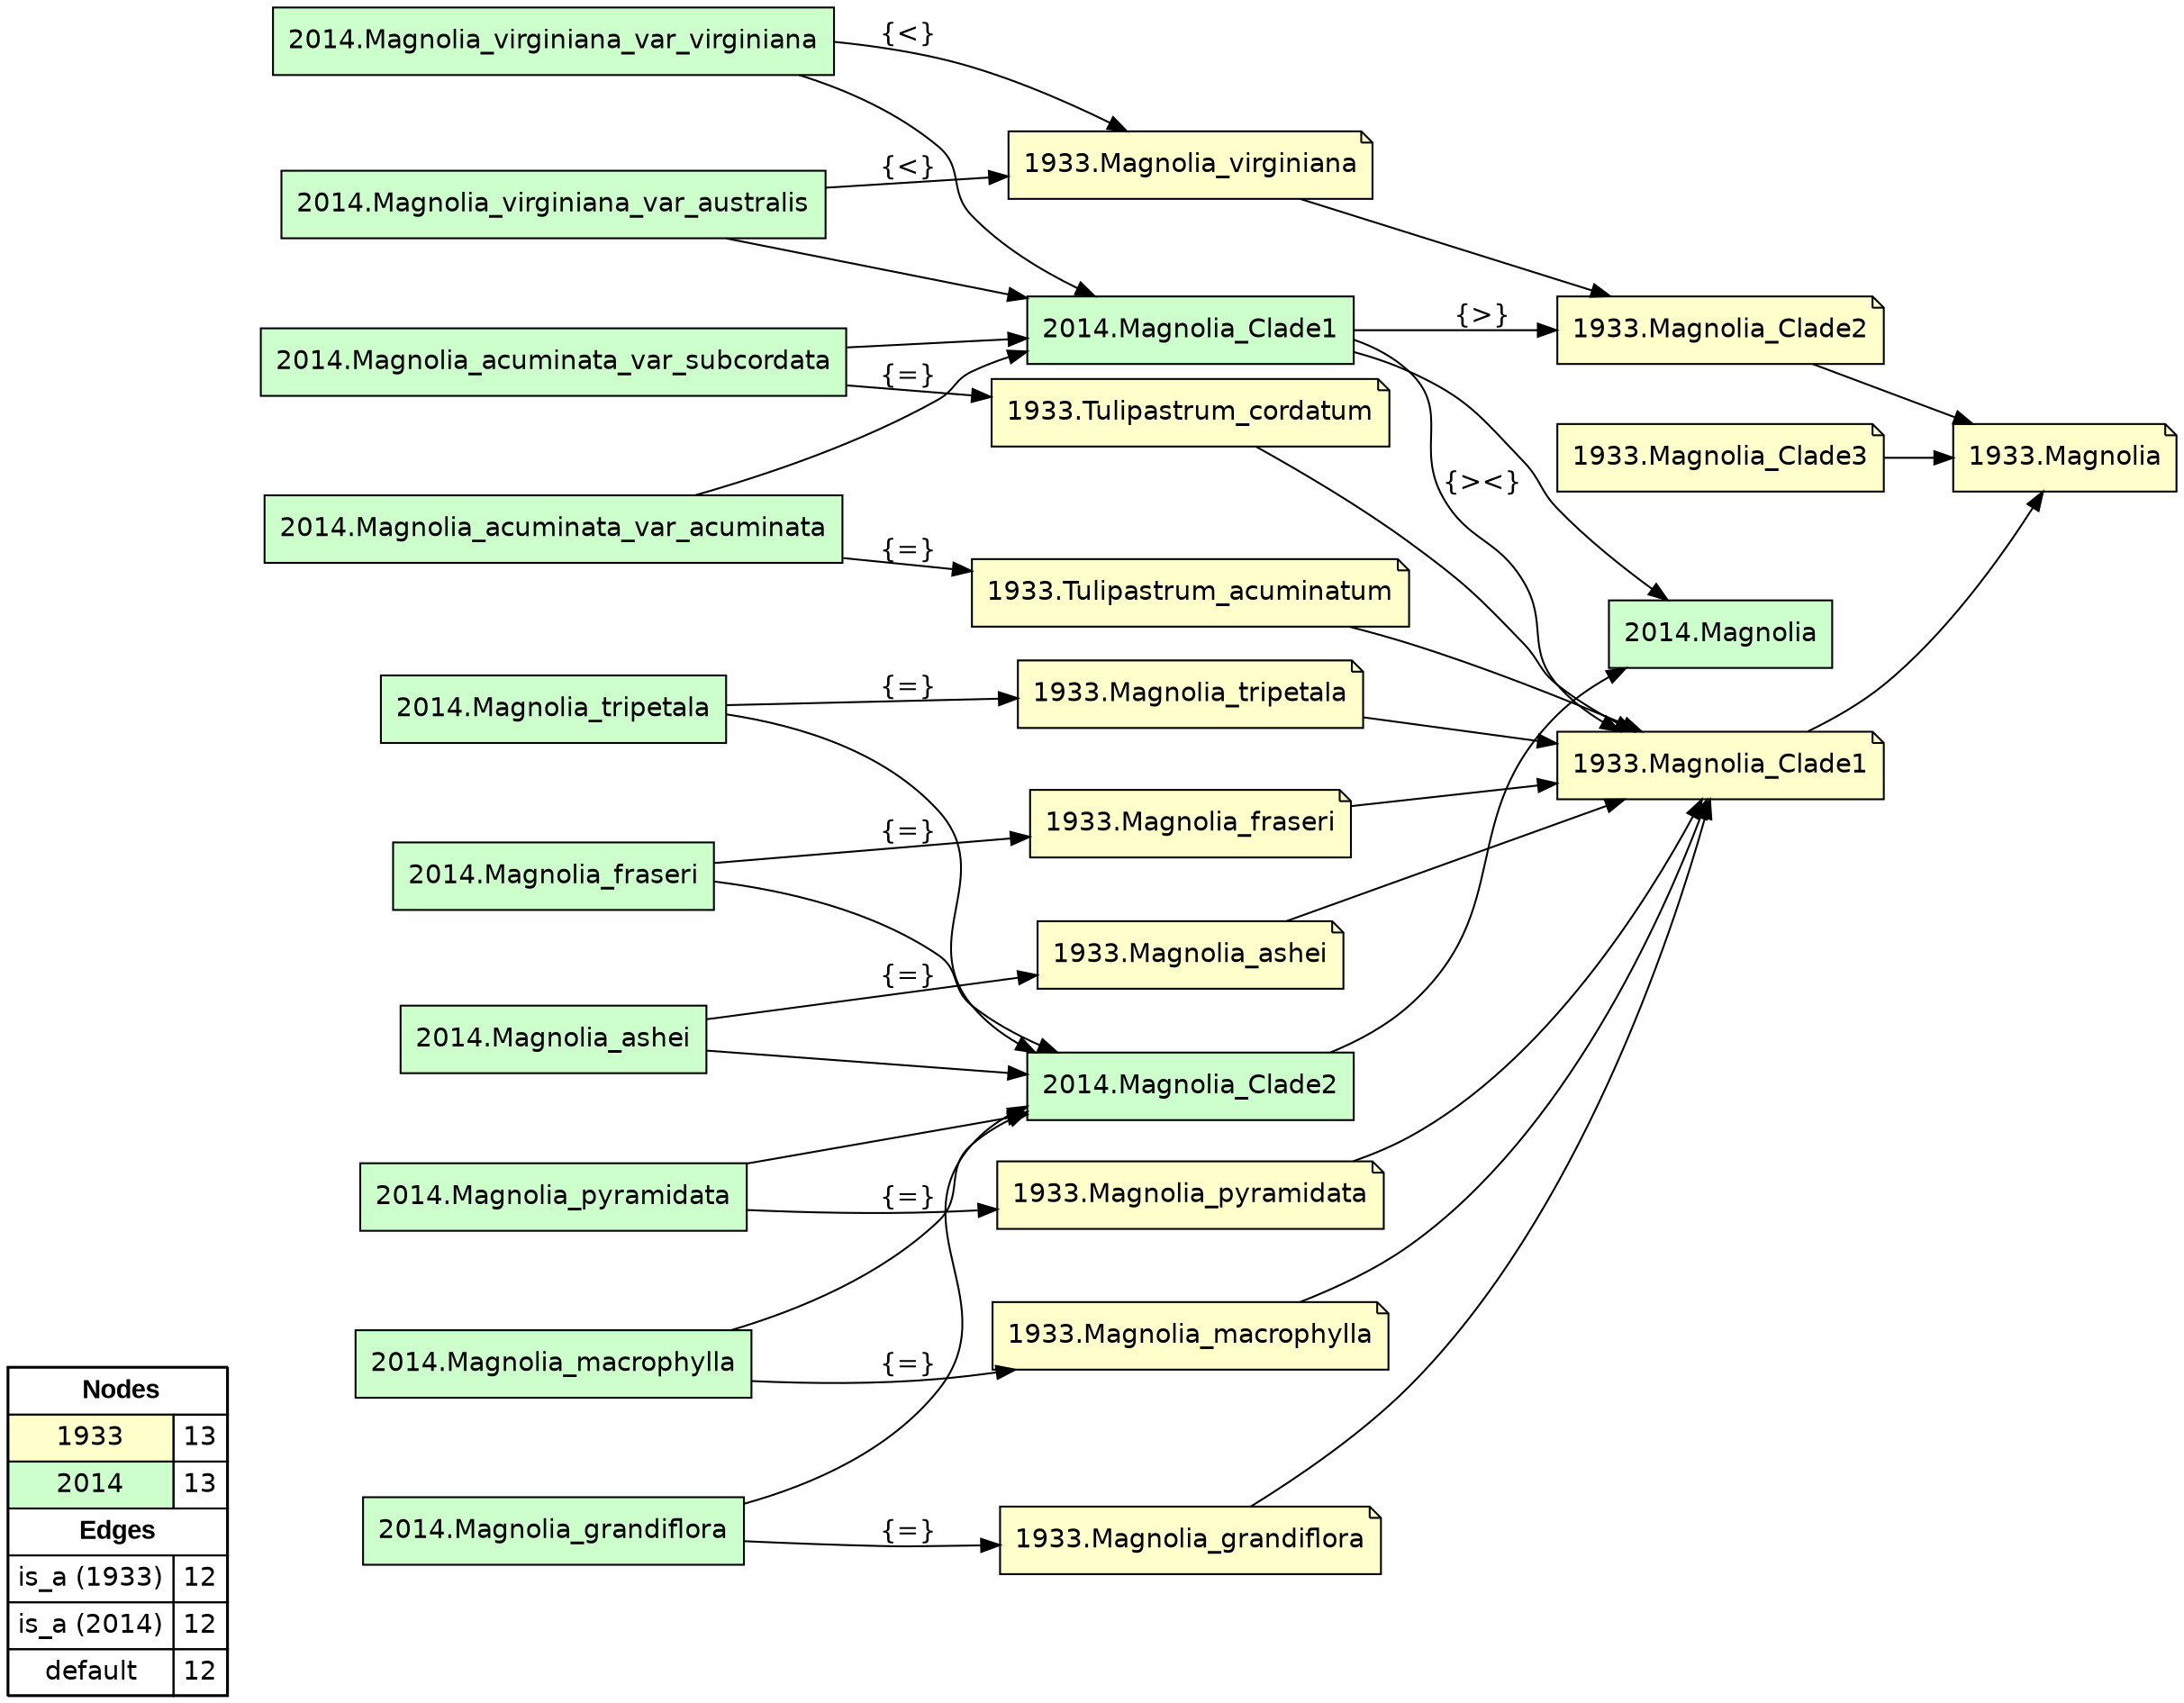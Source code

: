 digraph{
rankdir=LR
node[shape=circle style=filled fillcolor="#FFFFFF"] 
node[shape=note style=filled fillcolor="#FFFFCC" fontname="helvetica"] 
"1933.Tulipastrum_cordatum"
"1933.Magnolia_tripetala"
"1933.Magnolia_fraseri"
"1933.Magnolia_ashei"
"1933.Magnolia"
"1933.Magnolia_pyramidata"
"1933.Tulipastrum_acuminatum"
"1933.Magnolia_macrophylla"
"1933.Magnolia_grandiflora"
"1933.Magnolia_virginiana"
"1933.Magnolia_Clade2"
"1933.Magnolia_Clade3"
"1933.Magnolia_Clade1"
node[shape=circle style=filled fillcolor="#FFFFFF"] 
node[shape=box style=filled fillcolor="#CCFFCC" fontname="helvetica"] 
"2014.Magnolia_tripetala"
"2014.Magnolia_Clade2"
"2014.Magnolia_Clade1"
"2014.Magnolia_fraseri"
"2014.Magnolia"
"2014.Magnolia_acuminata_var_subcordata"
"2014.Magnolia_ashei"
"2014.Magnolia_grandiflora"
"2014.Magnolia_acuminata_var_acuminata"
"2014.Magnolia_virginiana_var_virginiana"
"2014.Magnolia_macrophylla"
"2014.Magnolia_virginiana_var_australis"
"2014.Magnolia_pyramidata"
edge[style=solid color="#000000" constraint=true penwidth=1 dir=forward]
edge[style=solid color="#000000" constraint=true penwidth=1 dir=forward]
"1933.Magnolia_virginiana" -> "1933.Magnolia_Clade2"
"1933.Magnolia_Clade1" -> "1933.Magnolia"
"1933.Magnolia_Clade2" -> "1933.Magnolia"
"1933.Magnolia_pyramidata" -> "1933.Magnolia_Clade1"
"1933.Magnolia_ashei" -> "1933.Magnolia_Clade1"
"1933.Magnolia_fraseri" -> "1933.Magnolia_Clade1"
"1933.Magnolia_macrophylla" -> "1933.Magnolia_Clade1"
"1933.Magnolia_tripetala" -> "1933.Magnolia_Clade1"
"1933.Magnolia_grandiflora" -> "1933.Magnolia_Clade1"
"1933.Tulipastrum_cordatum" -> "1933.Magnolia_Clade1"
"1933.Magnolia_Clade3" -> "1933.Magnolia"
"1933.Tulipastrum_acuminatum" -> "1933.Magnolia_Clade1"
edge[style=solid color="#000000" constraint=true penwidth=1 dir=forward]
edge[style=solid color="#000000" constraint=true penwidth=1 dir=forward]
"2014.Magnolia_acuminata_var_acuminata" -> "2014.Magnolia_Clade1"
"2014.Magnolia_fraseri" -> "2014.Magnolia_Clade2"
"2014.Magnolia_Clade2" -> "2014.Magnolia"
"2014.Magnolia_tripetala" -> "2014.Magnolia_Clade2"
"2014.Magnolia_macrophylla" -> "2014.Magnolia_Clade2"
"2014.Magnolia_virginiana_var_virginiana" -> "2014.Magnolia_Clade1"
"2014.Magnolia_grandiflora" -> "2014.Magnolia_Clade2"
"2014.Magnolia_ashei" -> "2014.Magnolia_Clade2"
"2014.Magnolia_acuminata_var_subcordata" -> "2014.Magnolia_Clade1"
"2014.Magnolia_pyramidata" -> "2014.Magnolia_Clade2"
"2014.Magnolia_virginiana_var_australis" -> "2014.Magnolia_Clade1"
"2014.Magnolia_Clade1" -> "2014.Magnolia"
edge[style=solid color="#000000" constraint=true penwidth=1 dir=forward]
edge[style=solid color="#000000" constraint=true penwidth=1 dir=forward]
"2014.Magnolia_pyramidata" -> "1933.Magnolia_pyramidata" [label="{=}"]
"2014.Magnolia_virginiana_var_australis" -> "1933.Magnolia_virginiana" [label="{<}"]
"2014.Magnolia_acuminata_var_subcordata" -> "1933.Tulipastrum_cordatum" [label="{=}"]
"2014.Magnolia_Clade1" -> "1933.Magnolia_Clade2" [label="{>}"]
"2014.Magnolia_Clade1" -> "1933.Magnolia_Clade1" [label="{><}"]
"2014.Magnolia_grandiflora" -> "1933.Magnolia_grandiflora" [label="{=}"]
"2014.Magnolia_tripetala" -> "1933.Magnolia_tripetala" [label="{=}"]
"2014.Magnolia_fraseri" -> "1933.Magnolia_fraseri" [label="{=}"]
"2014.Magnolia_acuminata_var_acuminata" -> "1933.Tulipastrum_acuminatum" [label="{=}"]
"2014.Magnolia_ashei" -> "1933.Magnolia_ashei" [label="{=}"]
"2014.Magnolia_macrophylla" -> "1933.Magnolia_macrophylla" [label="{=}"]
"2014.Magnolia_virginiana_var_virginiana" -> "1933.Magnolia_virginiana" [label="{<}"]
edge[style=solid color="#000000" constraint=true penwidth=1 dir=forward]
edge[style=dashed color="#AA00FF" constraint=true penwidth=2 dir=both]
node[shape=box] 
{rank=source Legend [fillcolor= white margin=0 label=< 
 <TABLE BORDER="0" CELLBORDER="1" CELLSPACING="0" CELLPADDING="4"> 
<TR> <TD COLSPAN="2"><font face="Arial Black"> Nodes</font></TD> </TR> 
<TR> 
 <TD bgcolor="#FFFFCC" fontname="helvetica">1933</TD> 
 <TD>13</TD> 
 </TR> 
<TR> 
 <TD bgcolor="#CCFFCC" fontname="helvetica">2014</TD> 
 <TD>13</TD> 
 </TR> 
<TR> <TD COLSPAN="2"><font face = "Arial Black"> Edges </font></TD> </TR> 
<TR> 
 <TD><font color ="#000000">is_a (1933)</font></TD><TD>12</TD>
</TR>
<TR> 
 <TD><font color ="#000000">is_a (2014)</font></TD><TD>12</TD>
</TR>
<TR> 
 <TD><font color ="#000000">default</font></TD><TD>12</TD>
</TR>
</TABLE> 
 >] } 
}